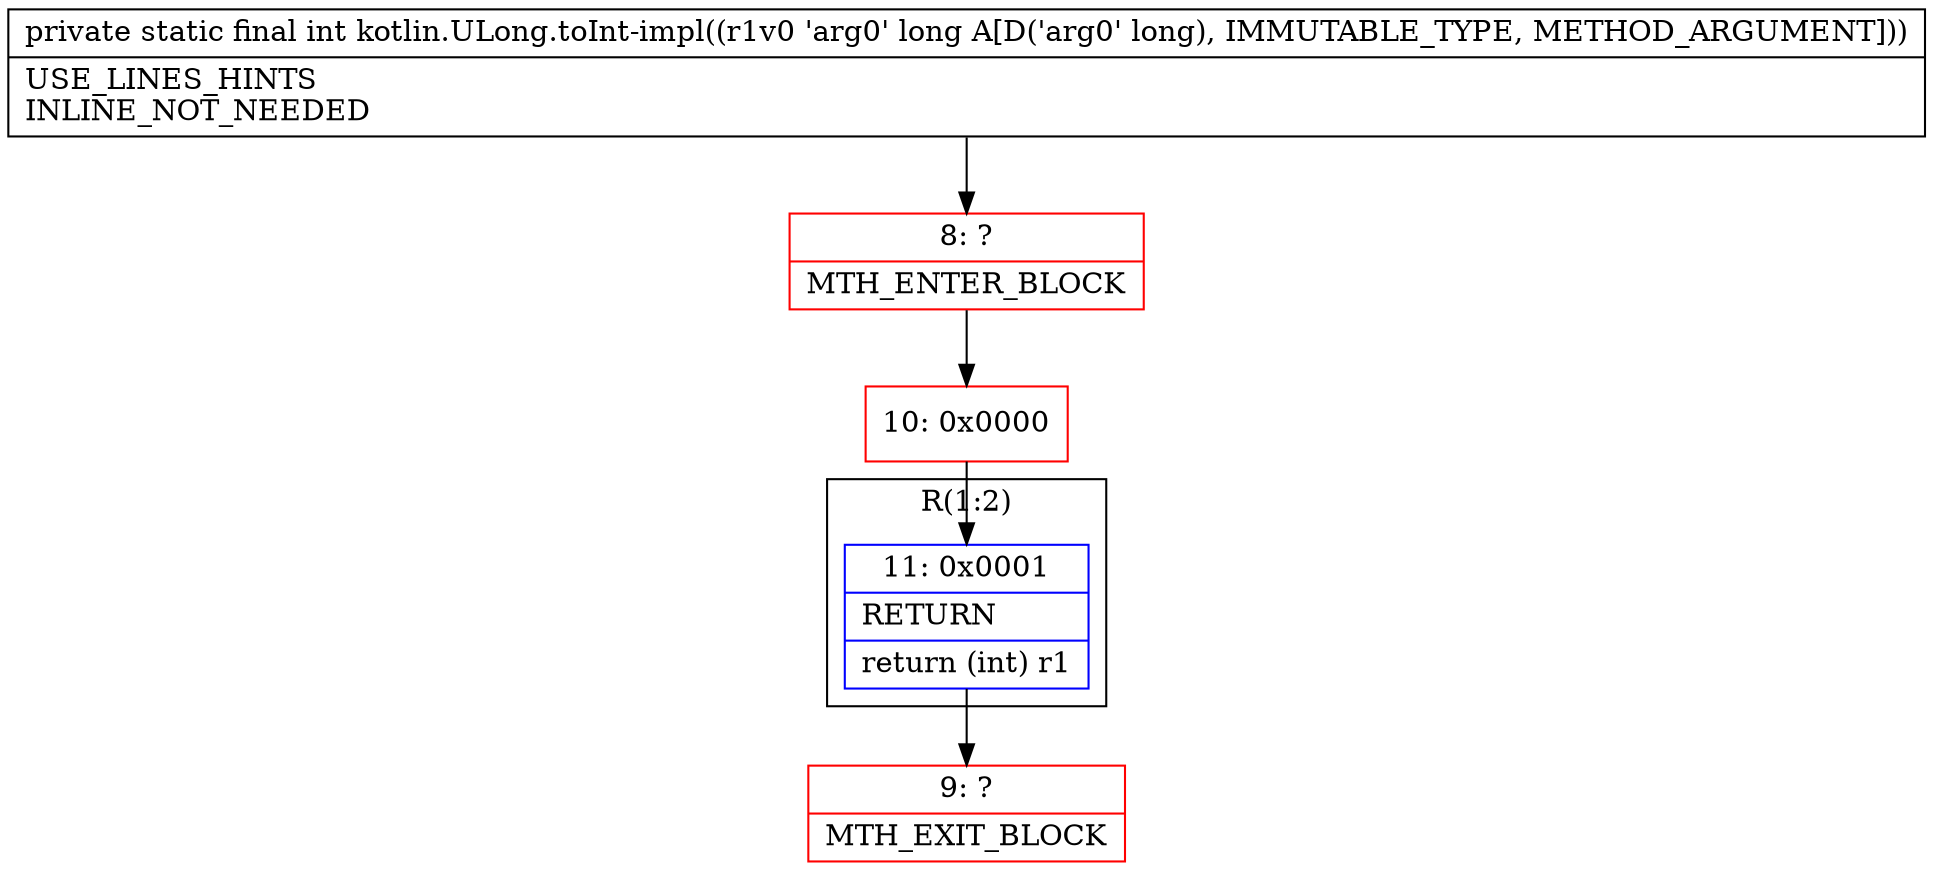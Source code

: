 digraph "CFG forkotlin.ULong.toInt\-impl(J)I" {
subgraph cluster_Region_1141938304 {
label = "R(1:2)";
node [shape=record,color=blue];
Node_11 [shape=record,label="{11\:\ 0x0001|RETURN\l|return (int) r1\l}"];
}
Node_8 [shape=record,color=red,label="{8\:\ ?|MTH_ENTER_BLOCK\l}"];
Node_10 [shape=record,color=red,label="{10\:\ 0x0000}"];
Node_9 [shape=record,color=red,label="{9\:\ ?|MTH_EXIT_BLOCK\l}"];
MethodNode[shape=record,label="{private static final int kotlin.ULong.toInt\-impl((r1v0 'arg0' long A[D('arg0' long), IMMUTABLE_TYPE, METHOD_ARGUMENT]))  | USE_LINES_HINTS\lINLINE_NOT_NEEDED\l}"];
MethodNode -> Node_8;Node_11 -> Node_9;
Node_8 -> Node_10;
Node_10 -> Node_11;
}

